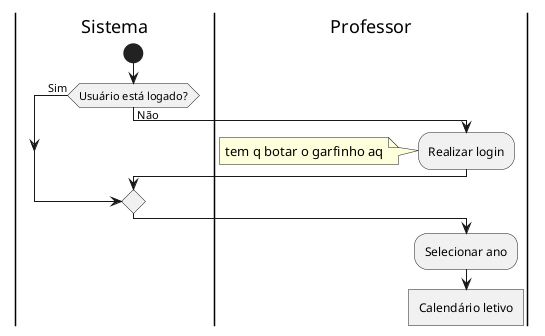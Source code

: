 @startuml calendario

|Sistema|
start
if (Usuário está logado?) then (Não) 
|Professor|
:Realizar login;
note left: tem q botar o garfinho aq
else (Sim)
endif

:Selecionar ano;
:Calendário letivo]



@enduml 